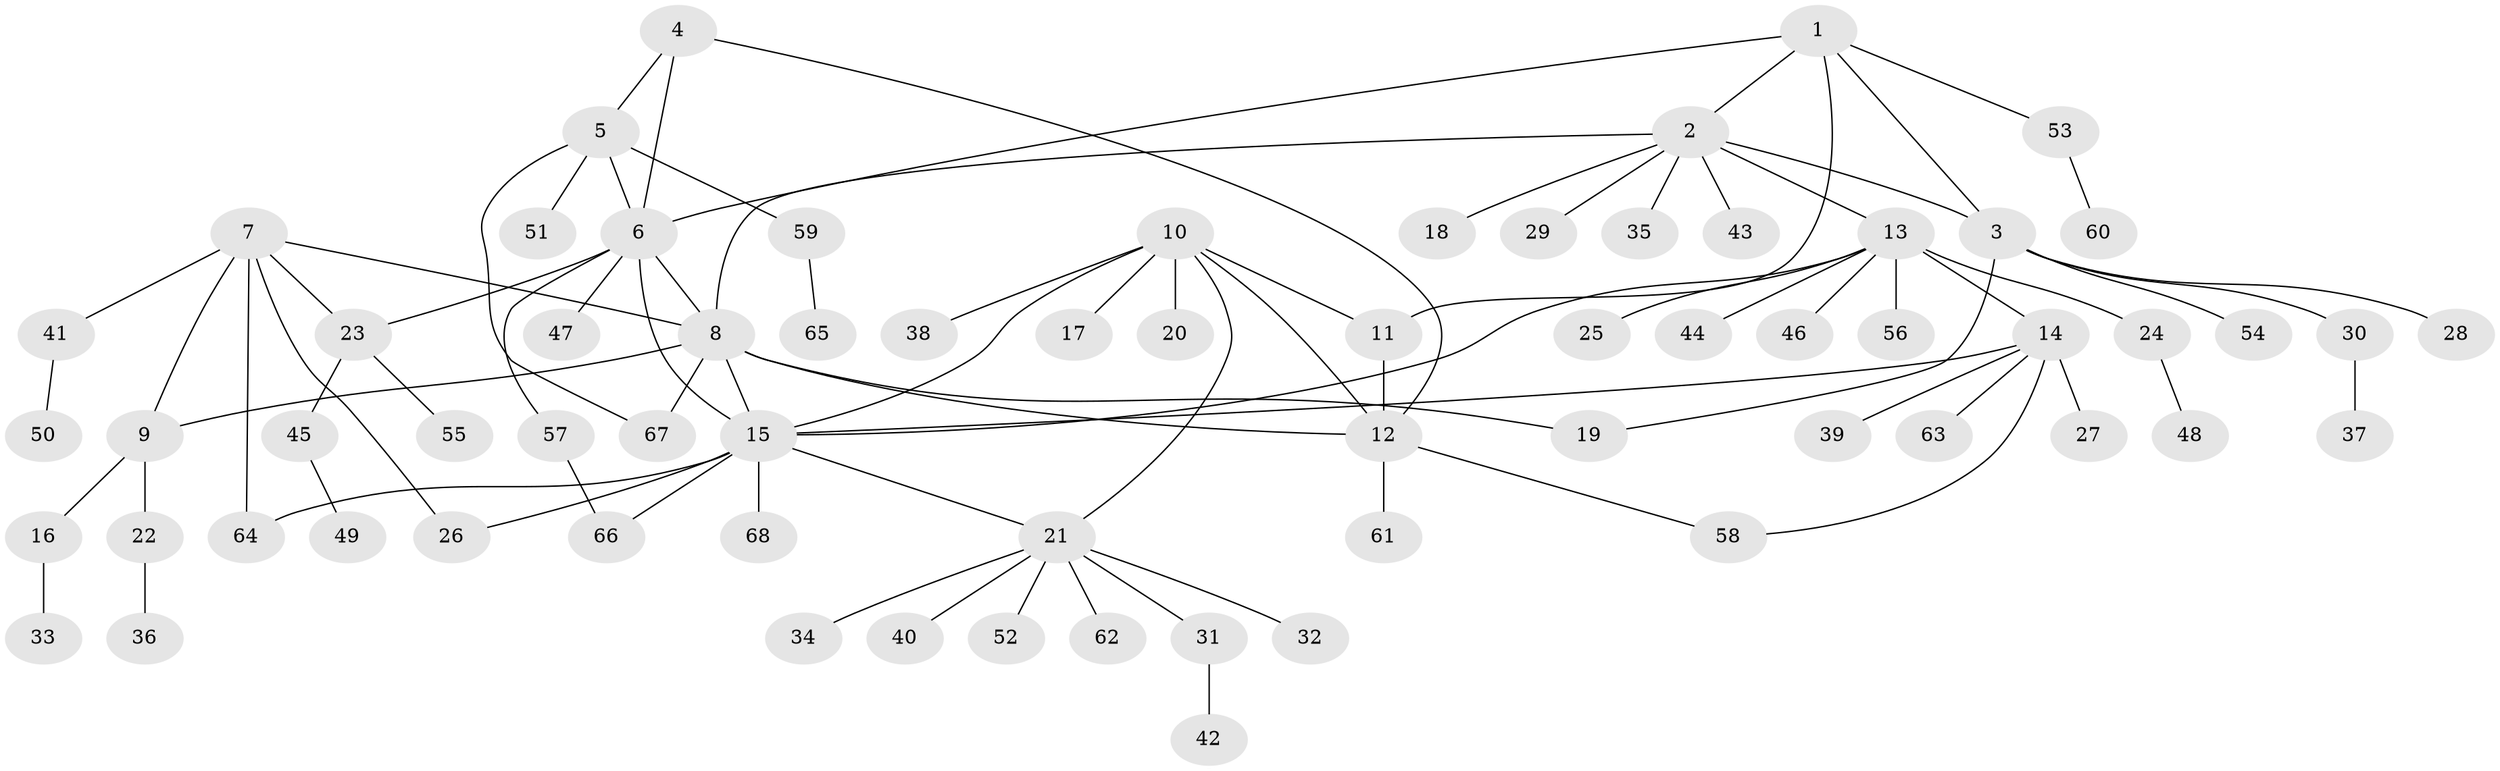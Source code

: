 // coarse degree distribution, {6: 0.075, 5: 0.025, 1: 0.725, 10: 0.025, 8: 0.025, 2: 0.075, 12: 0.025, 4: 0.025}
// Generated by graph-tools (version 1.1) at 2025/57/03/04/25 21:57:18]
// undirected, 68 vertices, 86 edges
graph export_dot {
graph [start="1"]
  node [color=gray90,style=filled];
  1;
  2;
  3;
  4;
  5;
  6;
  7;
  8;
  9;
  10;
  11;
  12;
  13;
  14;
  15;
  16;
  17;
  18;
  19;
  20;
  21;
  22;
  23;
  24;
  25;
  26;
  27;
  28;
  29;
  30;
  31;
  32;
  33;
  34;
  35;
  36;
  37;
  38;
  39;
  40;
  41;
  42;
  43;
  44;
  45;
  46;
  47;
  48;
  49;
  50;
  51;
  52;
  53;
  54;
  55;
  56;
  57;
  58;
  59;
  60;
  61;
  62;
  63;
  64;
  65;
  66;
  67;
  68;
  1 -- 2;
  1 -- 3;
  1 -- 6;
  1 -- 11;
  1 -- 53;
  2 -- 3;
  2 -- 8;
  2 -- 13;
  2 -- 18;
  2 -- 29;
  2 -- 35;
  2 -- 43;
  3 -- 19;
  3 -- 28;
  3 -- 30;
  3 -- 54;
  4 -- 5;
  4 -- 6;
  4 -- 12;
  5 -- 6;
  5 -- 51;
  5 -- 59;
  5 -- 67;
  6 -- 8;
  6 -- 15;
  6 -- 23;
  6 -- 47;
  6 -- 57;
  7 -- 8;
  7 -- 9;
  7 -- 23;
  7 -- 26;
  7 -- 41;
  7 -- 64;
  8 -- 9;
  8 -- 12;
  8 -- 15;
  8 -- 19;
  8 -- 67;
  9 -- 16;
  9 -- 22;
  10 -- 11;
  10 -- 12;
  10 -- 15;
  10 -- 17;
  10 -- 20;
  10 -- 21;
  10 -- 38;
  11 -- 12;
  12 -- 58;
  12 -- 61;
  13 -- 14;
  13 -- 15;
  13 -- 24;
  13 -- 25;
  13 -- 44;
  13 -- 46;
  13 -- 56;
  14 -- 15;
  14 -- 27;
  14 -- 39;
  14 -- 58;
  14 -- 63;
  15 -- 21;
  15 -- 26;
  15 -- 64;
  15 -- 66;
  15 -- 68;
  16 -- 33;
  21 -- 31;
  21 -- 32;
  21 -- 34;
  21 -- 40;
  21 -- 52;
  21 -- 62;
  22 -- 36;
  23 -- 45;
  23 -- 55;
  24 -- 48;
  30 -- 37;
  31 -- 42;
  41 -- 50;
  45 -- 49;
  53 -- 60;
  57 -- 66;
  59 -- 65;
}
